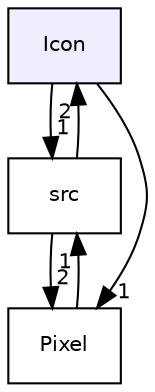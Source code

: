 digraph "Icon" {
  compound=true
  node [ fontsize="10", fontname="Helvetica"];
  edge [ labelfontsize="10", labelfontname="Helvetica"];
  dir_38c77302cd769172f3585c64408dd8cc [shape=box, label="Icon", style="filled", fillcolor="#eeeeff", pencolor="black", URL="dir_38c77302cd769172f3585c64408dd8cc.html"];
  dir_68267d1309a1af8e8297ef4c3efbcdba [shape=box label="src" URL="dir_68267d1309a1af8e8297ef4c3efbcdba.html"];
  dir_c24bcfeccc74c1014702af2a97d48b8a [shape=box label="Pixel" URL="dir_c24bcfeccc74c1014702af2a97d48b8a.html"];
  dir_68267d1309a1af8e8297ef4c3efbcdba->dir_c24bcfeccc74c1014702af2a97d48b8a [headlabel="2", labeldistance=1.5 headhref="dir_000002_000001.html"];
  dir_68267d1309a1af8e8297ef4c3efbcdba->dir_38c77302cd769172f3585c64408dd8cc [headlabel="2", labeldistance=1.5 headhref="dir_000002_000000.html"];
  dir_c24bcfeccc74c1014702af2a97d48b8a->dir_68267d1309a1af8e8297ef4c3efbcdba [headlabel="1", labeldistance=1.5 headhref="dir_000001_000002.html"];
  dir_38c77302cd769172f3585c64408dd8cc->dir_68267d1309a1af8e8297ef4c3efbcdba [headlabel="1", labeldistance=1.5 headhref="dir_000000_000002.html"];
  dir_38c77302cd769172f3585c64408dd8cc->dir_c24bcfeccc74c1014702af2a97d48b8a [headlabel="1", labeldistance=1.5 headhref="dir_000000_000001.html"];
}
